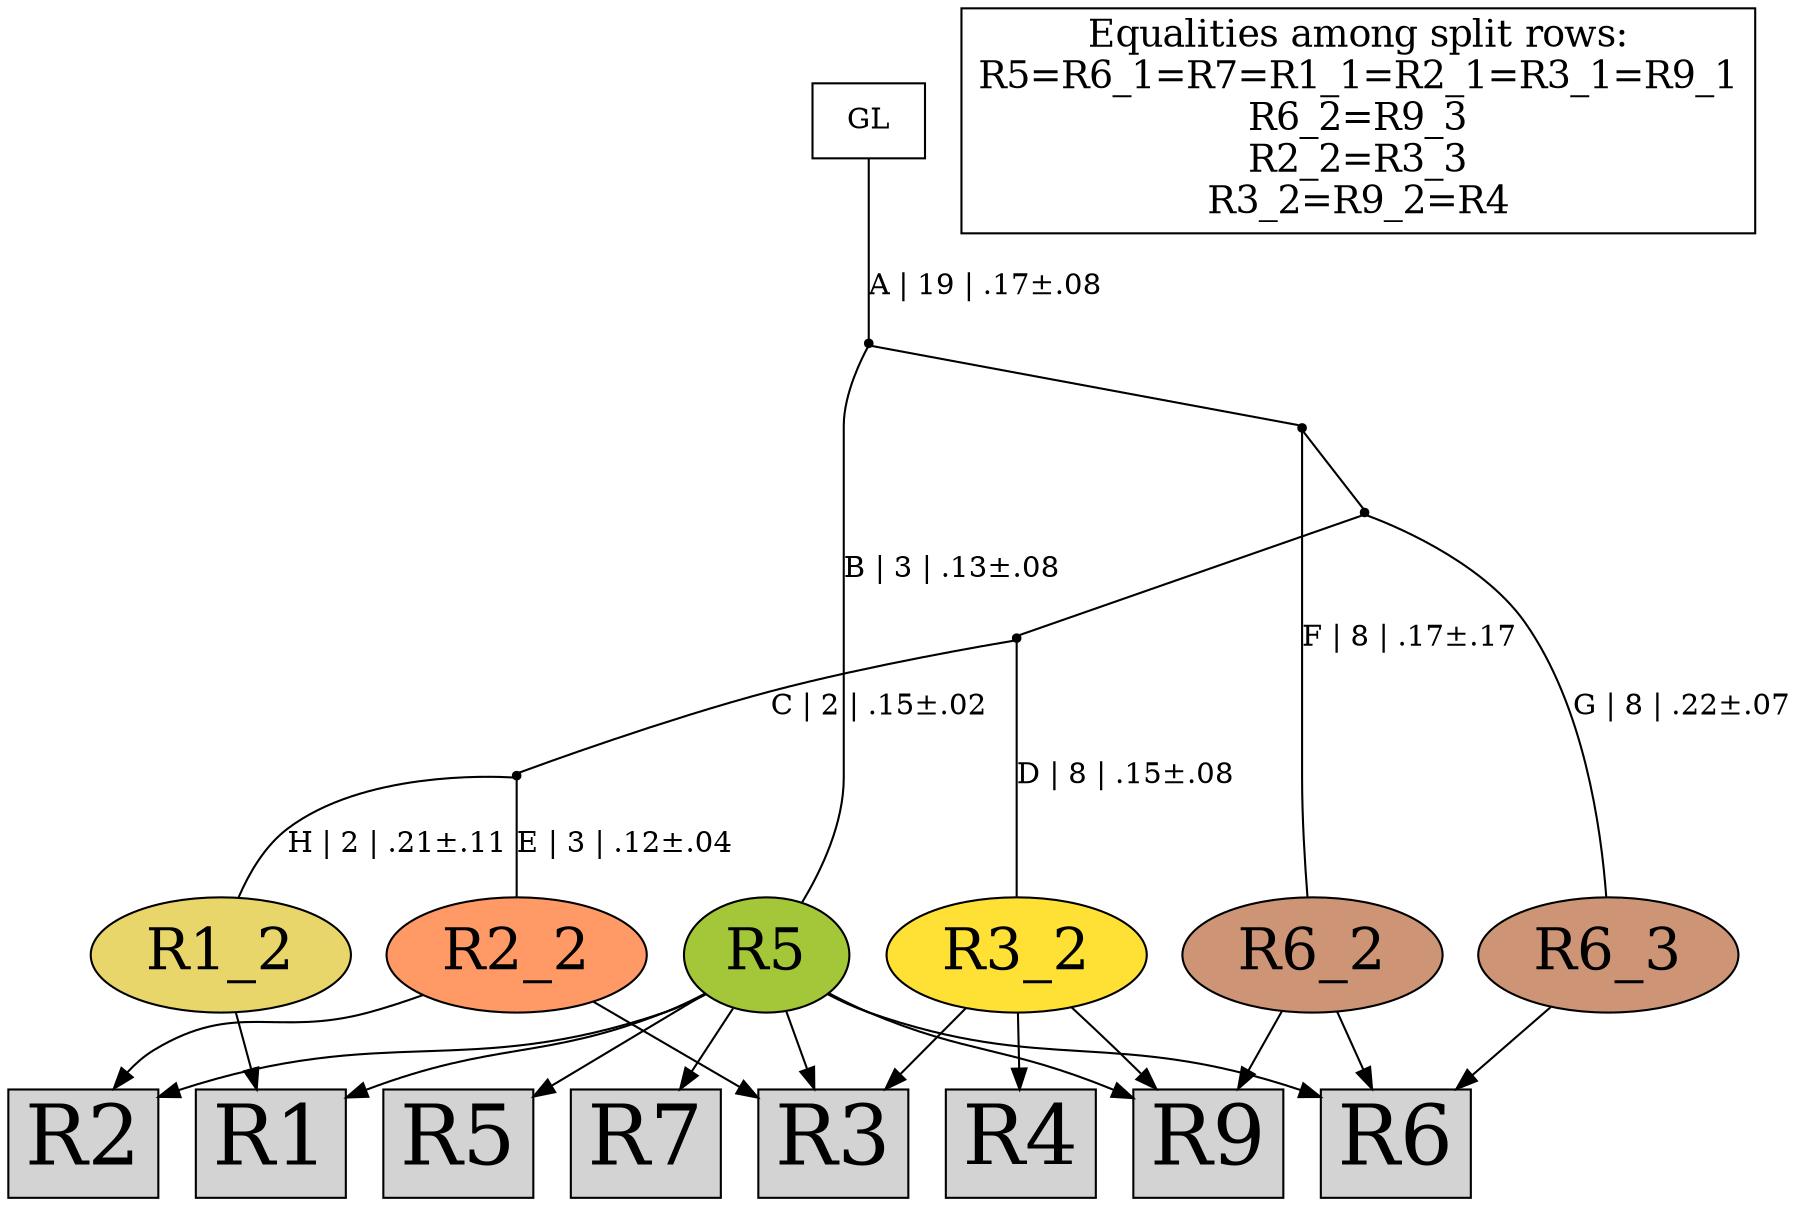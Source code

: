 digraph {
rowR5[label="R5",shape=box,style=filled,fontsize=40];
rowR6[label="R6",shape=box,style=filled,fontsize=40];
rowR7[label="R7",shape=box,style=filled,fontsize=40];
rowR1[label="R1",shape=box,style=filled,fontsize=40];
rowR2[label="R2",shape=box,style=filled,fontsize=40];
rowR3[label="R3",shape=box,style=filled,fontsize=40];
rowR9[label="R9",shape=box,style=filled,fontsize=40];
rowR4[label="R4",shape=box,style=filled,fontsize=40];
R5[label="R5",shape=oval,style=filled,fontsize=28,fillcolor="#a4c639"];
R6_2[label="R6_2",shape=oval,style=filled,fontsize=28,fillcolor="#cd9575"];
R6_3[label="R6_3",shape=oval,style=filled,fontsize=28,fillcolor="#cd9575"];
R1_2[label="R1_2",shape=oval,style=filled,fontsize=28,fillcolor="#e9d66b"];
R2_2[label="R2_2",shape=oval,style=filled,fontsize=28,fillcolor="#ff9966"];
R3_2[label="R3_2",shape=oval,style=filled,fontsize=28,fillcolor="#ffe135"];
R5 -> rowR5[arrowhead="normal"];
R5 -> rowR6[arrowhead="normal"];
R6_2 -> rowR6[arrowhead="normal"];
R6_3 -> rowR6[arrowhead="normal"];
R5 -> rowR7[arrowhead="normal"];
R5 -> rowR1[arrowhead="normal"];
R1_2 -> rowR1[arrowhead="normal"];
R5 -> rowR2[arrowhead="normal"];
R2_2 -> rowR2[arrowhead="normal"];
R5 -> rowR3[arrowhead="normal"];
R3_2 -> rowR3[arrowhead="normal"];
R2_2 -> rowR3[arrowhead="normal"];
R5 -> rowR9[arrowhead="normal"];
R3_2 -> rowR9[arrowhead="normal"];
R6_2 -> rowR9[arrowhead="normal"];
R3_2 -> rowR4[arrowhead="normal"];
{rank = same;R5;R6_2;R6_3;R1_2;R2_2;R3_2;}
legend[label="Equalities among split rows:
R5=R6_1=R7=R1_1=R2_1=R3_1=R9_1
R6_2=R9_3
R2_2=R3_3
R3_2=R9_2=R4
",shape=box,fontsize=18];
Int1[shape=point,style=filled,fillcolor=black,label=""];
Int1 -> R1_2[arrowhead=none, label="H | 2 | .21±.11"];
Int1 -> R2_2[arrowhead=none, label="E | 3 | .12±.04"];
Int2[shape=point,style=filled,fillcolor=black,label=""];
Int2 -> R3_2[arrowhead=none, label="D | 8 | .15±.08"];
Int2 -> Int1[arrowhead=none, label="C | 2 | .15±.02"];
Int3[shape=point,style=filled,fillcolor=black,label=""];
Int3 -> R6_3[arrowhead=none, label="G | 8 | .22±.07"];
Int3 -> Int2[arrowhead=none, label=""];
Int4[shape=point,style=filled,fillcolor=black,label=""];
Int4 -> R6_2[arrowhead=none, label="F | 8 | .17±.17"];
Int4 -> Int3[arrowhead=none, label=""];
Int5[shape=point,style=filled,fillcolor=black,label=""];
Int5 -> R5[arrowhead=none, label="B | 3 | .13±.08"];
Int5 -> Int4[arrowhead=none, label=""];
GL[label="GL",shape=box,style=filled,fillcolor=white];
GL -> Int5[arrowhead=none, label="A | 19 | .17±.08"];
}